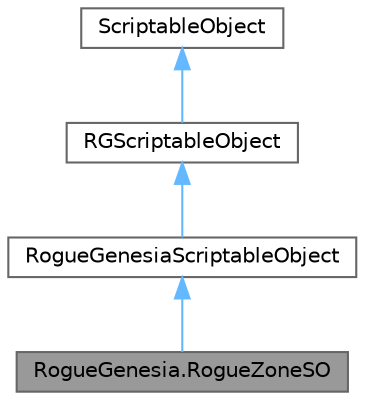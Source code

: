 digraph "RogueGenesia.RogueZoneSO"
{
 // LATEX_PDF_SIZE
  bgcolor="transparent";
  edge [fontname=Helvetica,fontsize=10,labelfontname=Helvetica,labelfontsize=10];
  node [fontname=Helvetica,fontsize=10,shape=box,height=0.2,width=0.4];
  Node1 [label="RogueGenesia.RogueZoneSO",height=0.2,width=0.4,color="gray40", fillcolor="grey60", style="filled", fontcolor="black",tooltip=" "];
  Node2 -> Node1 [dir="back",color="steelblue1",style="solid"];
  Node2 [label="RogueGenesiaScriptableObject",height=0.2,width=0.4,color="gray40", fillcolor="white", style="filled",URL="$class_rogue_genesia_1_1_data_1_1_rogue_genesia_scriptable_object.html",tooltip=" "];
  Node3 -> Node2 [dir="back",color="steelblue1",style="solid"];
  Node3 [label="RGScriptableObject",height=0.2,width=0.4,color="gray40", fillcolor="white", style="filled",URL="$class_rogue_genesia_1_1_data_1_1_r_g_scriptable_object.html",tooltip=" "];
  Node4 -> Node3 [dir="back",color="steelblue1",style="solid"];
  Node4 [label="ScriptableObject",height=0.2,width=0.4,color="gray40", fillcolor="white", style="filled",tooltip=" "];
}
